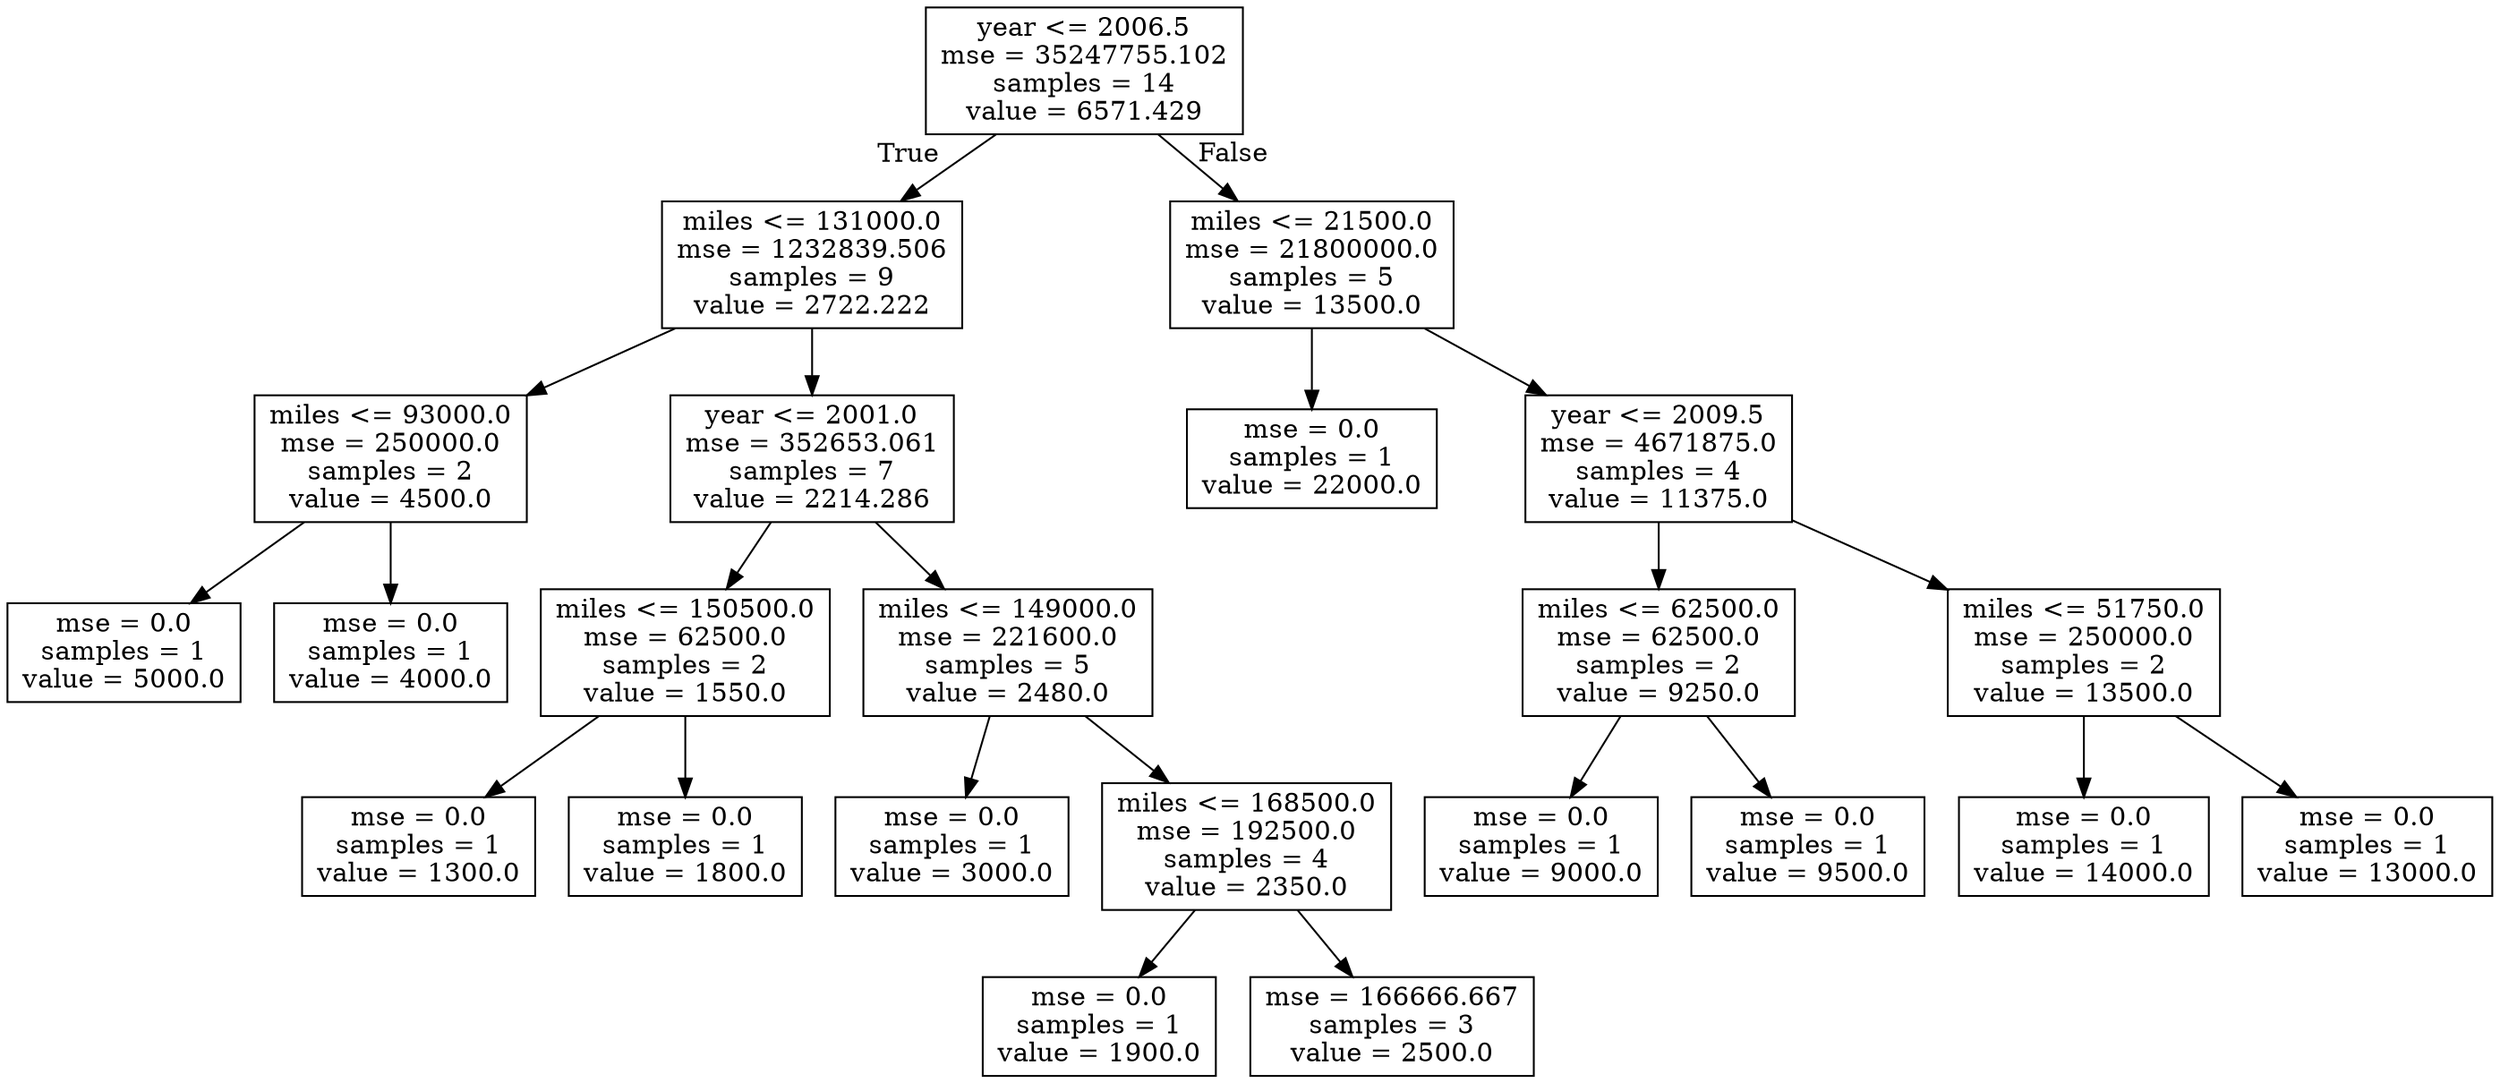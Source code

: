 digraph Tree {
node [shape=box] ;
0 [label="year <= 2006.5\nmse = 35247755.102\nsamples = 14\nvalue = 6571.429"] ;
1 [label="miles <= 131000.0\nmse = 1232839.506\nsamples = 9\nvalue = 2722.222"] ;
0 -> 1 [labeldistance=2.5, labelangle=45, headlabel="True"] ;
2 [label="miles <= 93000.0\nmse = 250000.0\nsamples = 2\nvalue = 4500.0"] ;
1 -> 2 ;
3 [label="mse = 0.0\nsamples = 1\nvalue = 5000.0"] ;
2 -> 3 ;
4 [label="mse = 0.0\nsamples = 1\nvalue = 4000.0"] ;
2 -> 4 ;
5 [label="year <= 2001.0\nmse = 352653.061\nsamples = 7\nvalue = 2214.286"] ;
1 -> 5 ;
6 [label="miles <= 150500.0\nmse = 62500.0\nsamples = 2\nvalue = 1550.0"] ;
5 -> 6 ;
7 [label="mse = 0.0\nsamples = 1\nvalue = 1300.0"] ;
6 -> 7 ;
8 [label="mse = 0.0\nsamples = 1\nvalue = 1800.0"] ;
6 -> 8 ;
9 [label="miles <= 149000.0\nmse = 221600.0\nsamples = 5\nvalue = 2480.0"] ;
5 -> 9 ;
10 [label="mse = 0.0\nsamples = 1\nvalue = 3000.0"] ;
9 -> 10 ;
11 [label="miles <= 168500.0\nmse = 192500.0\nsamples = 4\nvalue = 2350.0"] ;
9 -> 11 ;
12 [label="mse = 0.0\nsamples = 1\nvalue = 1900.0"] ;
11 -> 12 ;
13 [label="mse = 166666.667\nsamples = 3\nvalue = 2500.0"] ;
11 -> 13 ;
14 [label="miles <= 21500.0\nmse = 21800000.0\nsamples = 5\nvalue = 13500.0"] ;
0 -> 14 [labeldistance=2.5, labelangle=-45, headlabel="False"] ;
15 [label="mse = 0.0\nsamples = 1\nvalue = 22000.0"] ;
14 -> 15 ;
16 [label="year <= 2009.5\nmse = 4671875.0\nsamples = 4\nvalue = 11375.0"] ;
14 -> 16 ;
17 [label="miles <= 62500.0\nmse = 62500.0\nsamples = 2\nvalue = 9250.0"] ;
16 -> 17 ;
18 [label="mse = 0.0\nsamples = 1\nvalue = 9000.0"] ;
17 -> 18 ;
19 [label="mse = 0.0\nsamples = 1\nvalue = 9500.0"] ;
17 -> 19 ;
20 [label="miles <= 51750.0\nmse = 250000.0\nsamples = 2\nvalue = 13500.0"] ;
16 -> 20 ;
21 [label="mse = 0.0\nsamples = 1\nvalue = 14000.0"] ;
20 -> 21 ;
22 [label="mse = 0.0\nsamples = 1\nvalue = 13000.0"] ;
20 -> 22 ;
}